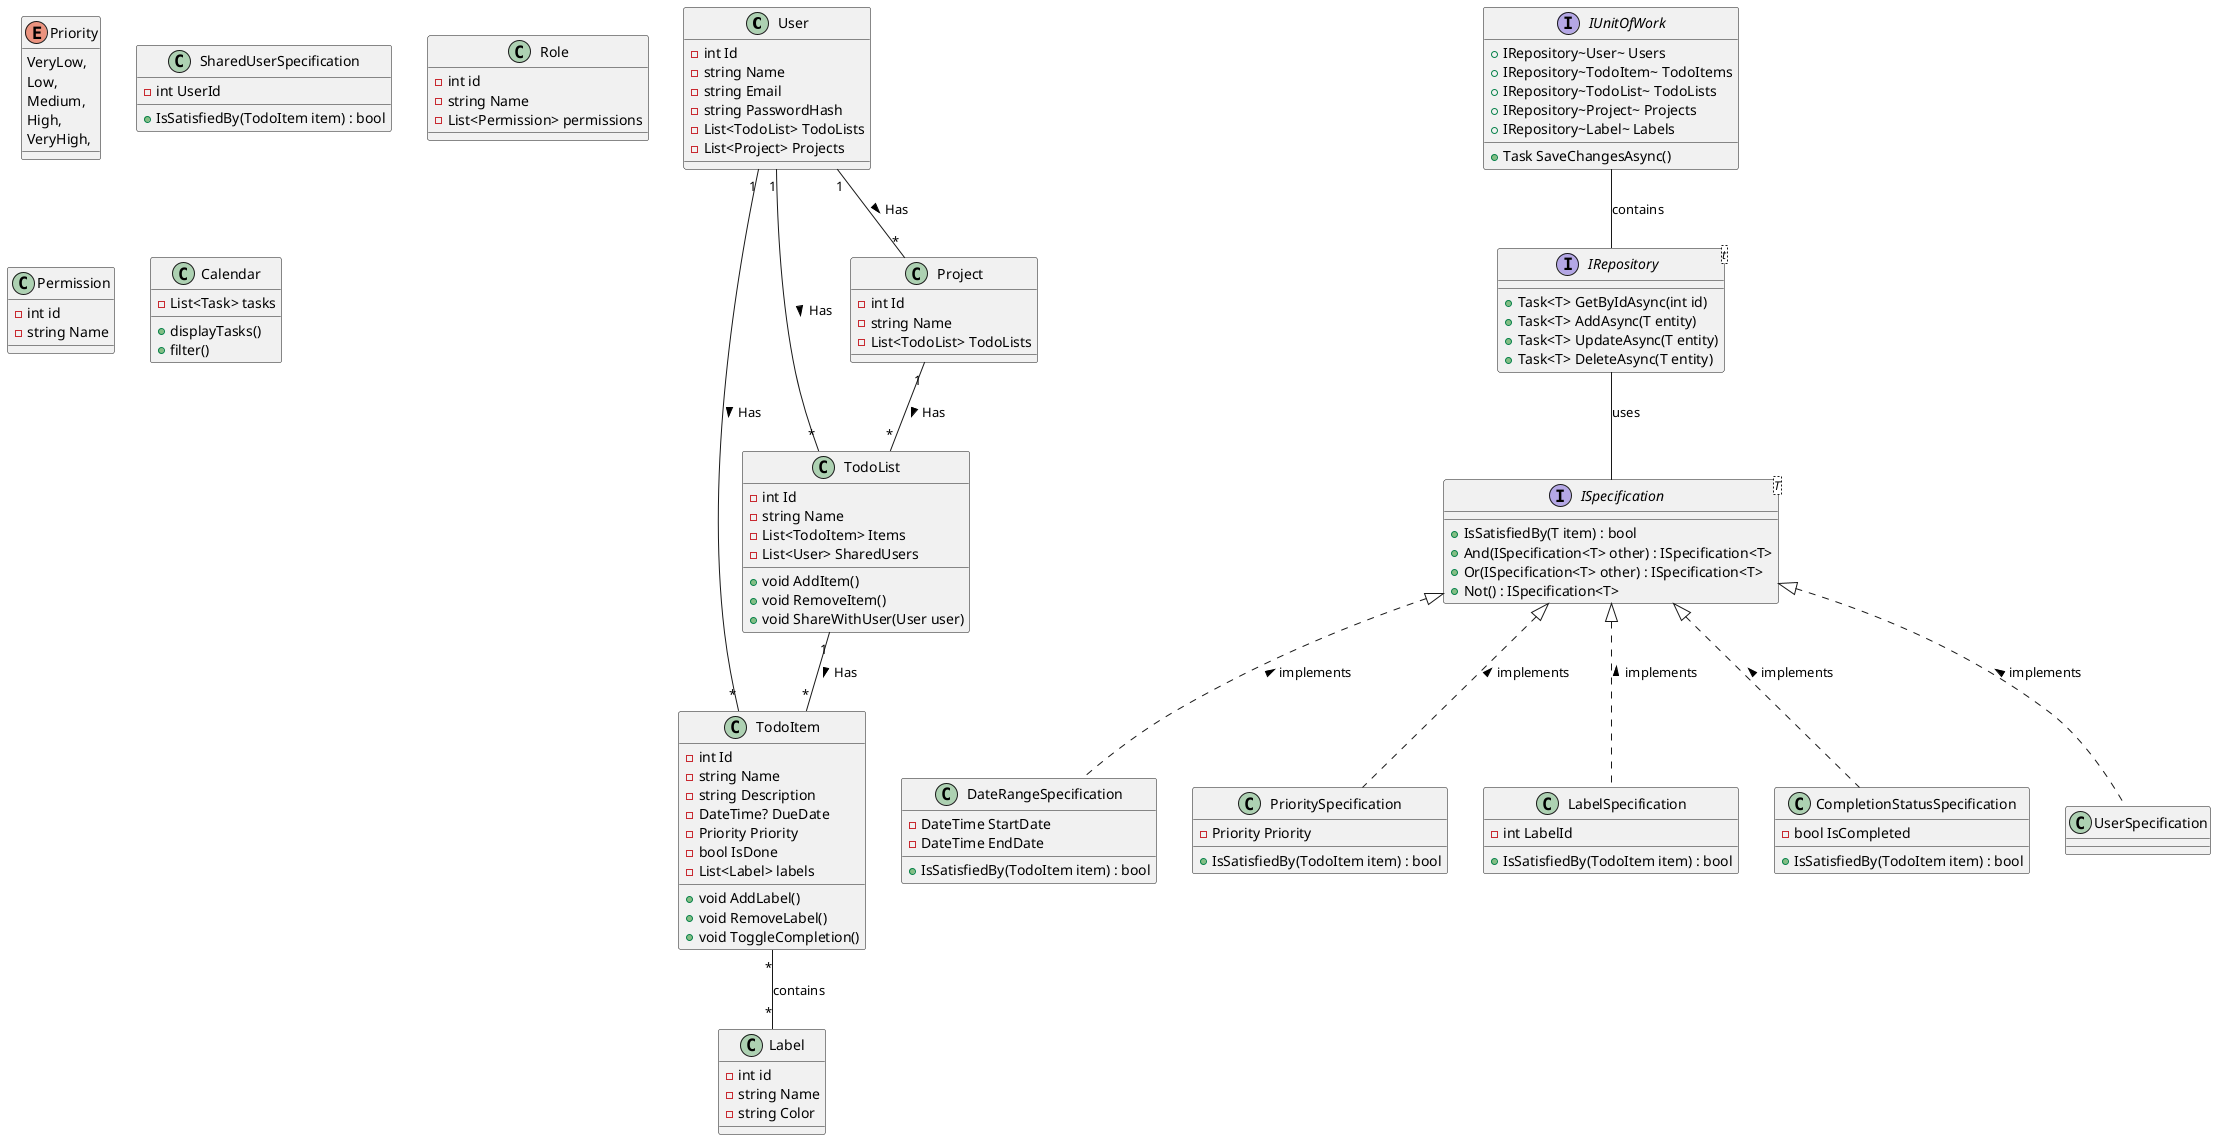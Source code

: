 @startuml
'https://plantuml.com/class-diagram


class User {
    -int Id
    -string Name
    -string Email
    -string PasswordHash
    -List<TodoList> TodoLists
    -List<Project> Projects
}

class TodoList {
    -int Id
    -string Name
    -List<TodoItem> Items
    -List<User> SharedUsers
    +void AddItem()
    +void RemoveItem()
    +void ShareWithUser(User user)
}

class TodoItem {
    -int Id
    -string Name
    -string Description
    -DateTime? DueDate
    -Priority Priority
    -bool IsDone
    -List<Label> labels
    +void AddLabel()
    +void RemoveLabel()
    +void ToggleCompletion()
}

class Project {
    -int Id
    -string Name
    -List<TodoList> TodoLists   
}


enum Priority {
    VeryLow,
    Low,
    Medium,
    High,
    VeryHigh,
}

class Label {
    -int id
    -string Name
    -string Color
}




User "1" -- "*" TodoList : Has >
User "1" -- "*" Project : Has >
User "1" -- "*" TodoItem : Has >
TodoList "1" -- "*" TodoItem : Has >
Project "1" -- "*" TodoList : Has >
TodoItem "*" -- "*" Label : contains


interface ISpecification<T> {
    +IsSatisfiedBy(T item) : bool
    +And(ISpecification<T> other) : ISpecification<T>
    +Or(ISpecification<T> other) : ISpecification<T>
    +Not() : ISpecification<T>
}

class DateRangeSpecification {
    -DateTime StartDate
    -DateTime EndDate
    +IsSatisfiedBy(TodoItem item) : bool 
}

class PrioritySpecification {
    -Priority Priority
    +IsSatisfiedBy(TodoItem item) : bool 
}
class LabelSpecification {
    -int LabelId
    +IsSatisfiedBy(TodoItem item) : bool 
}
class CompletionStatusSpecification {
    -bool IsCompleted
    +IsSatisfiedBy(TodoItem item) : bool 
}

class SharedUserSpecification {
    -int UserId
    +IsSatisfiedBy(TodoItem item) : bool 
}


ISpecification <|.. DateRangeSpecification: implements < 
ISpecification <|.. PrioritySpecification: implements <
ISpecification <|.. LabelSpecification: implements <
ISpecification <|.. CompletionStatusSpecification: implements <
ISpecification <|.. UserSpecification: implements <

interface IRepository<t> {
    +Task<T> GetByIdAsync(int id)
    +Task<T> AddAsync(T entity)
    +Task<T> UpdateAsync(T entity)
    +Task<T> DeleteAsync(T entity)
}

IRepository -- ISpecification : uses


interface IUnitOfWork {
    +IRepository~User~ Users
    +IRepository~TodoItem~ TodoItems
    +IRepository~TodoList~ TodoLists
    +IRepository~Project~ Projects
    +IRepository~Label~ Labels
    +Task SaveChangesAsync()
}



IUnitOfWork -- IRepository : contains


class Role {
    -int id
    -string Name
    -List<Permission> permissions
}

class Permission {
    -int id
    -string Name
}

class Calendar {
    -List<Task> tasks
    +displayTasks()
    +filter()
}
@enduml